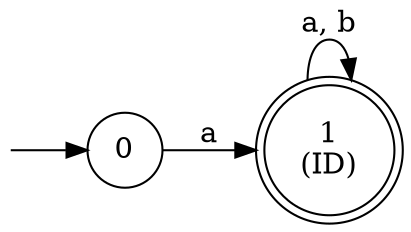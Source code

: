 // DFA for dfa_graph_Manual__Tree_direct_dfa_
digraph {
	rankdir=LR
	__start__ [label="" height=0 shape=none width=0]
	0 [label=0 shape=circle]
	1 [label="1
(ID)" shape=doublecircle]
	__start__ -> 0
	1 -> 1 [label="a, b"]
	0 -> 1 [label=a]
}
